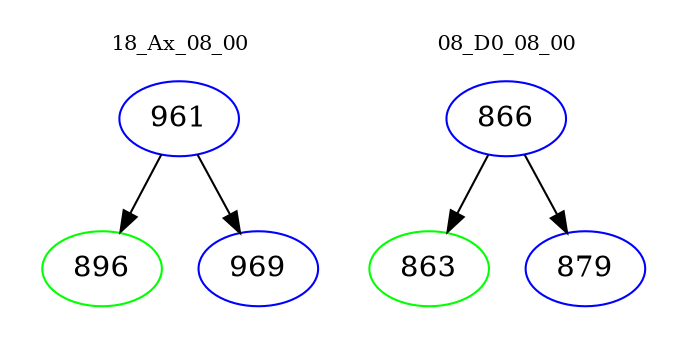 digraph{
subgraph cluster_0 {
color = white
label = "18_Ax_08_00";
fontsize=10;
T0_961 [label="961", color="blue"]
T0_961 -> T0_896 [color="black"]
T0_896 [label="896", color="green"]
T0_961 -> T0_969 [color="black"]
T0_969 [label="969", color="blue"]
}
subgraph cluster_1 {
color = white
label = "08_D0_08_00";
fontsize=10;
T1_866 [label="866", color="blue"]
T1_866 -> T1_863 [color="black"]
T1_863 [label="863", color="green"]
T1_866 -> T1_879 [color="black"]
T1_879 [label="879", color="blue"]
}
}
